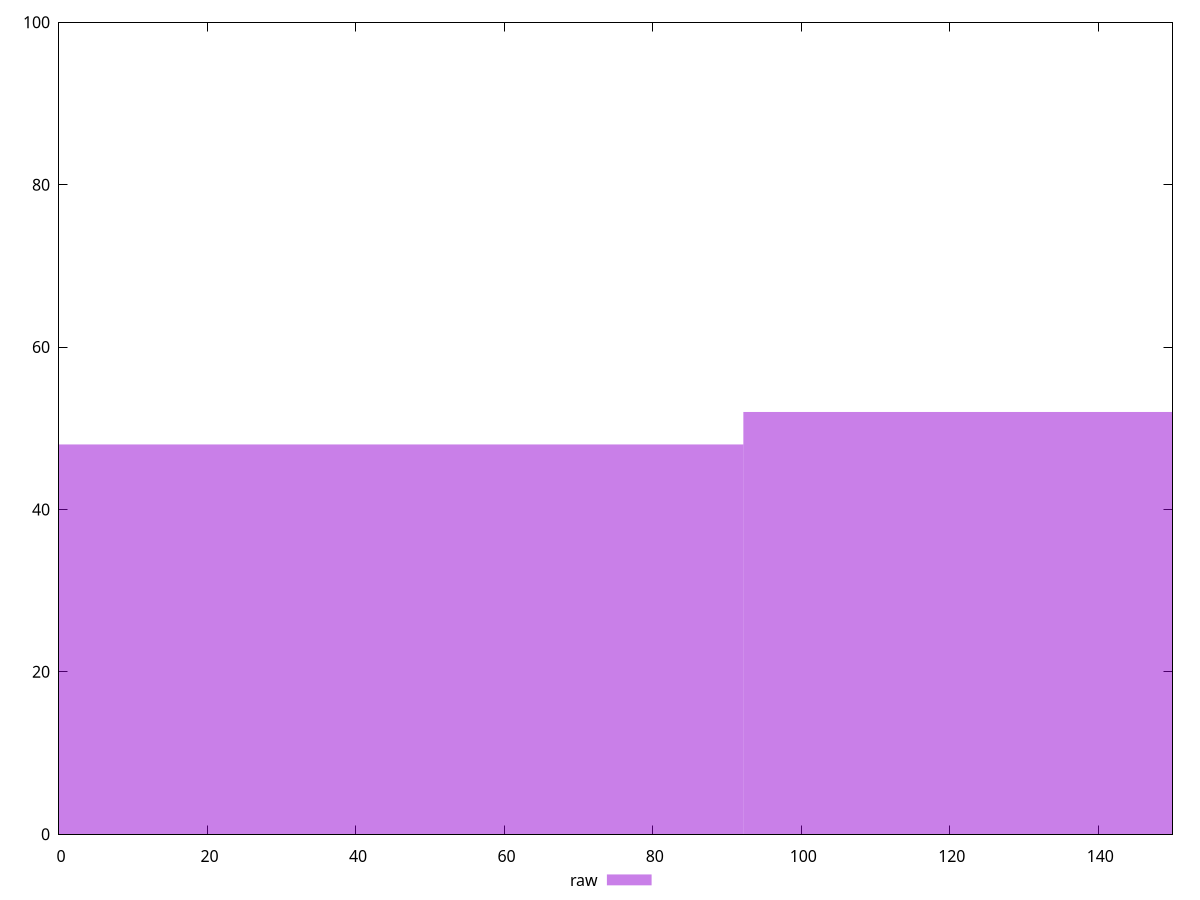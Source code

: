 reset

$raw <<EOF
184.38010741794645 52
0 48
EOF

set key outside below
set boxwidth 184.38010741794645
set xrange [0:150]
set yrange [0:100]
set trange [0:100]
set style fill transparent solid 0.5 noborder
set terminal svg size 640, 490 enhanced background rgb 'white'
set output "reports/report_00030_2021-02-24T20-42-31.540Z/unminified-javascript/samples/astro/raw/histogram.svg"

plot $raw title "raw" with boxes

reset
